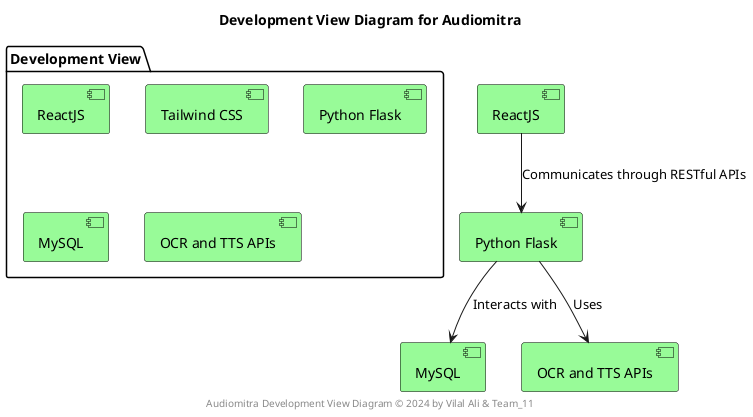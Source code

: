 @startuml DevelopmentView
skinparam component {
    BackgroundColor PaleGreen
    BorderColor Black
}
title Development View Diagram for Audiomitra

package "Development View" {
    [ReactJS] as ReactJSComponent
    [Tailwind CSS] as TailwindCSSComponent
    [Python Flask] as PythonFlaskComponent
    [MySQL] as MySQLComponent
    [OCR and TTS APIs] as OCRandTTSAPIsComponent
}

[ReactJS] --> [Python Flask] : Communicates through RESTful APIs
[Python Flask] --> [MySQL] : Interacts with
[Python Flask] --> [OCR and TTS APIs] : Uses

footer "Audiomitra Development View Diagram © 2024 by Vilal Ali & Team_11"
@enduml
